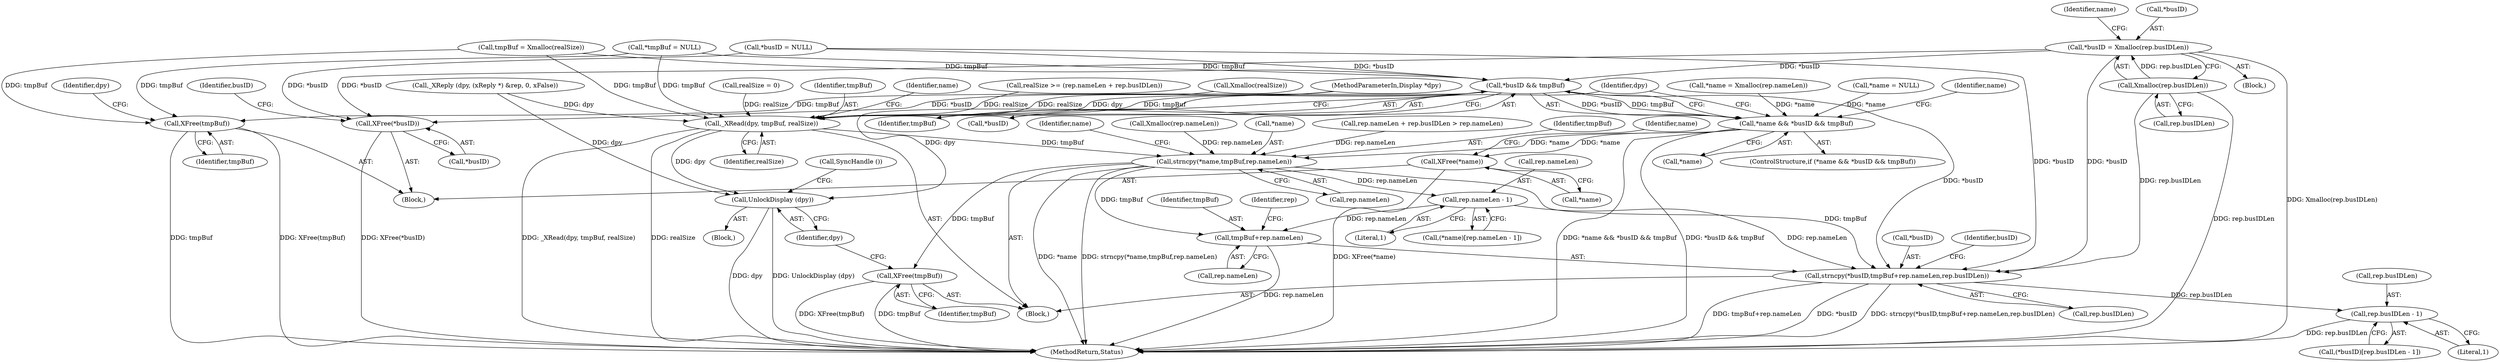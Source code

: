 digraph "0_libXvMC_2cd95e7da8367cccdcdd5c9b160012d1dec5cbdb@pointer" {
"1000344" [label="(Call,*busID = Xmalloc(rep.busIDLen))"];
"1000347" [label="(Call,Xmalloc(rep.busIDLen))"];
"1000355" [label="(Call,*busID && tmpBuf)"];
"1000352" [label="(Call,*name && *busID && tmpBuf)"];
"1000364" [label="(Call,strncpy(*name,tmpBuf,rep.nameLen))"];
"1000375" [label="(Call,rep.nameLen - 1)"];
"1000381" [label="(Call,strncpy(*busID,tmpBuf+rep.nameLen,rep.busIDLen))"];
"1000396" [label="(Call,rep.busIDLen - 1)"];
"1000384" [label="(Call,tmpBuf+rep.nameLen)"];
"1000402" [label="(Call,XFree(tmpBuf))"];
"1000406" [label="(Call,XFree(*name))"];
"1000360" [label="(Call,_XRead(dpy, tmpBuf, realSize))"];
"1000433" [label="(Call,UnlockDisplay (dpy))"];
"1000413" [label="(Call,XFree(*busID))"];
"1000420" [label="(Call,XFree(tmpBuf))"];
"1000423" [label="(Identifier,dpy)"];
"1000354" [label="(Identifier,name)"];
"1000374" [label="(Identifier,name)"];
"1000382" [label="(Call,*busID)"];
"1000403" [label="(Identifier,tmpBuf)"];
"1000340" [label="(Call,Xmalloc(rep.nameLen))"];
"1000397" [label="(Call,rep.busIDLen)"];
"1000103" [label="(MethodParameterIn,Display *dpy)"];
"1000352" [label="(Call,*name && *busID && tmpBuf)"];
"1000249" [label="(Call,_XReply (dpy, (xReply *) &rep, 0, xFalse))"];
"1000111" [label="(Block,)"];
"1000393" [label="(Call,(*busID)[rep.busIDLen - 1])"];
"1000384" [label="(Call,tmpBuf+rep.nameLen)"];
"1000386" [label="(Call,rep.nameLen)"];
"1000433" [label="(Call,UnlockDisplay (dpy))"];
"1000413" [label="(Call,XFree(*busID))"];
"1000365" [label="(Call,*name)"];
"1000303" [label="(Call,rep.nameLen + rep.busIDLen > rep.nameLen)"];
"1000360" [label="(Call,_XRead(dpy, tmpBuf, realSize))"];
"1000406" [label="(Call,XFree(*name))"];
"1000376" [label="(Call,rep.nameLen)"];
"1000395" [label="(Identifier,busID)"];
"1000435" [label="(Call,SyncHandle ())"];
"1000402" [label="(Call,XFree(tmpBuf))"];
"1000291" [label="(Call,*tmpBuf = NULL)"];
"1000418" [label="(Identifier,busID)"];
"1000358" [label="(Identifier,tmpBuf)"];
"1000367" [label="(Identifier,tmpBuf)"];
"1000407" [label="(Call,*name)"];
"1000348" [label="(Call,rep.busIDLen)"];
"1000345" [label="(Call,*busID)"];
"1000364" [label="(Call,strncpy(*name,tmpBuf,rep.nameLen))"];
"1000396" [label="(Call,rep.busIDLen - 1)"];
"1000390" [label="(Identifier,rep)"];
"1000363" [label="(Identifier,realSize)"];
"1000133" [label="(Call,*name = NULL)"];
"1000389" [label="(Call,rep.busIDLen)"];
"1000366" [label="(Identifier,name)"];
"1000323" [label="(Call,realSize >= (rep.nameLen + rep.busIDLen))"];
"1000372" [label="(Call,(*name)[rep.nameLen - 1])"];
"1000381" [label="(Call,strncpy(*busID,tmpBuf+rep.nameLen,rep.busIDLen))"];
"1000385" [label="(Identifier,tmpBuf)"];
"1000411" [label="(Identifier,name)"];
"1000359" [label="(Block,)"];
"1000344" [label="(Call,*busID = Xmalloc(rep.busIDLen))"];
"1000375" [label="(Call,rep.nameLen - 1)"];
"1000347" [label="(Call,Xmalloc(rep.busIDLen))"];
"1000408" [label="(Identifier,name)"];
"1000337" [label="(Call,*name = Xmalloc(rep.nameLen))"];
"1000355" [label="(Call,*busID && tmpBuf)"];
"1000400" [label="(Literal,1)"];
"1000379" [label="(Literal,1)"];
"1000335" [label="(Call,Xmalloc(realSize))"];
"1000287" [label="(Call,realSize = 0)"];
"1000414" [label="(Call,*busID)"];
"1000356" [label="(Call,*busID)"];
"1000420" [label="(Call,XFree(tmpBuf))"];
"1000362" [label="(Identifier,tmpBuf)"];
"1000137" [label="(Call,*busID = NULL)"];
"1000353" [label="(Call,*name)"];
"1000332" [label="(Block,)"];
"1000434" [label="(Identifier,dpy)"];
"1000421" [label="(Identifier,tmpBuf)"];
"1000351" [label="(ControlStructure,if (*name && *busID && tmpBuf))"];
"1000361" [label="(Identifier,dpy)"];
"1000333" [label="(Call,tmpBuf = Xmalloc(realSize))"];
"1000368" [label="(Call,rep.nameLen)"];
"1000476" [label="(MethodReturn,Status)"];
"1000405" [label="(Block,)"];
"1000344" -> "1000332"  [label="AST: "];
"1000344" -> "1000347"  [label="CFG: "];
"1000345" -> "1000344"  [label="AST: "];
"1000347" -> "1000344"  [label="AST: "];
"1000354" -> "1000344"  [label="CFG: "];
"1000344" -> "1000476"  [label="DDG: Xmalloc(rep.busIDLen)"];
"1000347" -> "1000344"  [label="DDG: rep.busIDLen"];
"1000344" -> "1000355"  [label="DDG: *busID"];
"1000344" -> "1000381"  [label="DDG: *busID"];
"1000344" -> "1000413"  [label="DDG: *busID"];
"1000347" -> "1000348"  [label="CFG: "];
"1000348" -> "1000347"  [label="AST: "];
"1000347" -> "1000476"  [label="DDG: rep.busIDLen"];
"1000347" -> "1000381"  [label="DDG: rep.busIDLen"];
"1000355" -> "1000352"  [label="AST: "];
"1000355" -> "1000356"  [label="CFG: "];
"1000355" -> "1000358"  [label="CFG: "];
"1000356" -> "1000355"  [label="AST: "];
"1000358" -> "1000355"  [label="AST: "];
"1000352" -> "1000355"  [label="CFG: "];
"1000355" -> "1000352"  [label="DDG: *busID"];
"1000355" -> "1000352"  [label="DDG: tmpBuf"];
"1000137" -> "1000355"  [label="DDG: *busID"];
"1000333" -> "1000355"  [label="DDG: tmpBuf"];
"1000291" -> "1000355"  [label="DDG: tmpBuf"];
"1000355" -> "1000360"  [label="DDG: tmpBuf"];
"1000355" -> "1000381"  [label="DDG: *busID"];
"1000355" -> "1000413"  [label="DDG: *busID"];
"1000355" -> "1000420"  [label="DDG: tmpBuf"];
"1000352" -> "1000351"  [label="AST: "];
"1000352" -> "1000353"  [label="CFG: "];
"1000353" -> "1000352"  [label="AST: "];
"1000361" -> "1000352"  [label="CFG: "];
"1000408" -> "1000352"  [label="CFG: "];
"1000352" -> "1000476"  [label="DDG: *name && *busID && tmpBuf"];
"1000352" -> "1000476"  [label="DDG: *busID && tmpBuf"];
"1000133" -> "1000352"  [label="DDG: *name"];
"1000337" -> "1000352"  [label="DDG: *name"];
"1000352" -> "1000364"  [label="DDG: *name"];
"1000352" -> "1000406"  [label="DDG: *name"];
"1000364" -> "1000359"  [label="AST: "];
"1000364" -> "1000368"  [label="CFG: "];
"1000365" -> "1000364"  [label="AST: "];
"1000367" -> "1000364"  [label="AST: "];
"1000368" -> "1000364"  [label="AST: "];
"1000374" -> "1000364"  [label="CFG: "];
"1000364" -> "1000476"  [label="DDG: *name"];
"1000364" -> "1000476"  [label="DDG: strncpy(*name,tmpBuf,rep.nameLen)"];
"1000360" -> "1000364"  [label="DDG: tmpBuf"];
"1000303" -> "1000364"  [label="DDG: rep.nameLen"];
"1000340" -> "1000364"  [label="DDG: rep.nameLen"];
"1000364" -> "1000375"  [label="DDG: rep.nameLen"];
"1000364" -> "1000381"  [label="DDG: tmpBuf"];
"1000364" -> "1000384"  [label="DDG: tmpBuf"];
"1000364" -> "1000402"  [label="DDG: tmpBuf"];
"1000375" -> "1000372"  [label="AST: "];
"1000375" -> "1000379"  [label="CFG: "];
"1000376" -> "1000375"  [label="AST: "];
"1000379" -> "1000375"  [label="AST: "];
"1000372" -> "1000375"  [label="CFG: "];
"1000375" -> "1000381"  [label="DDG: rep.nameLen"];
"1000375" -> "1000384"  [label="DDG: rep.nameLen"];
"1000381" -> "1000359"  [label="AST: "];
"1000381" -> "1000389"  [label="CFG: "];
"1000382" -> "1000381"  [label="AST: "];
"1000384" -> "1000381"  [label="AST: "];
"1000389" -> "1000381"  [label="AST: "];
"1000395" -> "1000381"  [label="CFG: "];
"1000381" -> "1000476"  [label="DDG: tmpBuf+rep.nameLen"];
"1000381" -> "1000476"  [label="DDG: *busID"];
"1000381" -> "1000476"  [label="DDG: strncpy(*busID,tmpBuf+rep.nameLen,rep.busIDLen)"];
"1000137" -> "1000381"  [label="DDG: *busID"];
"1000381" -> "1000396"  [label="DDG: rep.busIDLen"];
"1000396" -> "1000393"  [label="AST: "];
"1000396" -> "1000400"  [label="CFG: "];
"1000397" -> "1000396"  [label="AST: "];
"1000400" -> "1000396"  [label="AST: "];
"1000393" -> "1000396"  [label="CFG: "];
"1000396" -> "1000476"  [label="DDG: rep.busIDLen"];
"1000384" -> "1000386"  [label="CFG: "];
"1000385" -> "1000384"  [label="AST: "];
"1000386" -> "1000384"  [label="AST: "];
"1000390" -> "1000384"  [label="CFG: "];
"1000384" -> "1000476"  [label="DDG: rep.nameLen"];
"1000402" -> "1000359"  [label="AST: "];
"1000402" -> "1000403"  [label="CFG: "];
"1000403" -> "1000402"  [label="AST: "];
"1000434" -> "1000402"  [label="CFG: "];
"1000402" -> "1000476"  [label="DDG: XFree(tmpBuf)"];
"1000402" -> "1000476"  [label="DDG: tmpBuf"];
"1000406" -> "1000405"  [label="AST: "];
"1000406" -> "1000407"  [label="CFG: "];
"1000407" -> "1000406"  [label="AST: "];
"1000411" -> "1000406"  [label="CFG: "];
"1000406" -> "1000476"  [label="DDG: XFree(*name)"];
"1000360" -> "1000359"  [label="AST: "];
"1000360" -> "1000363"  [label="CFG: "];
"1000361" -> "1000360"  [label="AST: "];
"1000362" -> "1000360"  [label="AST: "];
"1000363" -> "1000360"  [label="AST: "];
"1000366" -> "1000360"  [label="CFG: "];
"1000360" -> "1000476"  [label="DDG: _XRead(dpy, tmpBuf, realSize)"];
"1000360" -> "1000476"  [label="DDG: realSize"];
"1000249" -> "1000360"  [label="DDG: dpy"];
"1000103" -> "1000360"  [label="DDG: dpy"];
"1000333" -> "1000360"  [label="DDG: tmpBuf"];
"1000291" -> "1000360"  [label="DDG: tmpBuf"];
"1000335" -> "1000360"  [label="DDG: realSize"];
"1000323" -> "1000360"  [label="DDG: realSize"];
"1000287" -> "1000360"  [label="DDG: realSize"];
"1000360" -> "1000433"  [label="DDG: dpy"];
"1000433" -> "1000111"  [label="AST: "];
"1000433" -> "1000434"  [label="CFG: "];
"1000434" -> "1000433"  [label="AST: "];
"1000435" -> "1000433"  [label="CFG: "];
"1000433" -> "1000476"  [label="DDG: dpy"];
"1000433" -> "1000476"  [label="DDG: UnlockDisplay (dpy)"];
"1000249" -> "1000433"  [label="DDG: dpy"];
"1000103" -> "1000433"  [label="DDG: dpy"];
"1000413" -> "1000405"  [label="AST: "];
"1000413" -> "1000414"  [label="CFG: "];
"1000414" -> "1000413"  [label="AST: "];
"1000418" -> "1000413"  [label="CFG: "];
"1000413" -> "1000476"  [label="DDG: XFree(*busID)"];
"1000137" -> "1000413"  [label="DDG: *busID"];
"1000420" -> "1000405"  [label="AST: "];
"1000420" -> "1000421"  [label="CFG: "];
"1000421" -> "1000420"  [label="AST: "];
"1000423" -> "1000420"  [label="CFG: "];
"1000420" -> "1000476"  [label="DDG: XFree(tmpBuf)"];
"1000420" -> "1000476"  [label="DDG: tmpBuf"];
"1000333" -> "1000420"  [label="DDG: tmpBuf"];
"1000291" -> "1000420"  [label="DDG: tmpBuf"];
}
